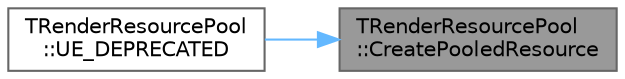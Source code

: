 digraph "TRenderResourcePool::CreatePooledResource"
{
 // INTERACTIVE_SVG=YES
 // LATEX_PDF_SIZE
  bgcolor="transparent";
  edge [fontname=Helvetica,fontsize=10,labelfontname=Helvetica,labelfontsize=10];
  node [fontname=Helvetica,fontsize=10,shape=box,height=0.2,width=0.4];
  rankdir="RL";
  Node1 [id="Node000001",label="TRenderResourcePool\l::CreatePooledResource",height=0.2,width=0.4,color="gray40", fillcolor="grey60", style="filled", fontcolor="black",tooltip="Creates a pooled resource."];
  Node1 -> Node2 [id="edge1_Node000001_Node000002",dir="back",color="steelblue1",style="solid",tooltip=" "];
  Node2 [id="Node000002",label="TRenderResourcePool\l::UE_DEPRECATED",height=0.2,width=0.4,color="grey40", fillcolor="white", style="filled",URL="$d6/d68/classTRenderResourcePool.html#adf37e17a124f5edbc0fd349c1f9114e0",tooltip=" "];
}
